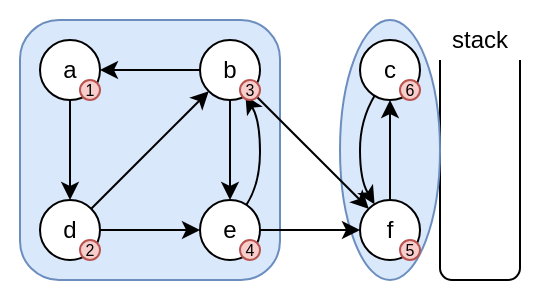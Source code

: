 <mxfile version="26.0.7">
  <diagram name="페이지-1" id="mh9JgGv4HgEYiWX9yYnb">
    <mxGraphModel dx="328" dy="558" grid="1" gridSize="10" guides="1" tooltips="1" connect="1" arrows="1" fold="1" page="1" pageScale="1" pageWidth="1169" pageHeight="1654" math="0" shadow="0">
      <root>
        <mxCell id="0" />
        <mxCell id="1" parent="0" />
        <mxCell id="0GCvr4JyTRtGYyD9AsL9-36" value="" style="rounded=0;whiteSpace=wrap;html=1;strokeColor=none;" vertex="1" parent="1">
          <mxGeometry x="60" y="380" width="270" height="150" as="geometry" />
        </mxCell>
        <mxCell id="0GCvr4JyTRtGYyD9AsL9-61" value="" style="rounded=1;whiteSpace=wrap;html=1;fillColor=#dae8fc;strokeColor=#6c8ebf;" vertex="1" parent="1">
          <mxGeometry x="70" y="390" width="130" height="130" as="geometry" />
        </mxCell>
        <mxCell id="0GCvr4JyTRtGYyD9AsL9-39" value="" style="rounded=1;whiteSpace=wrap;html=1;" vertex="1" parent="1">
          <mxGeometry x="280" y="400" width="40" height="120" as="geometry" />
        </mxCell>
        <mxCell id="0GCvr4JyTRtGYyD9AsL9-40" value="stack" style="text;html=1;align=center;verticalAlign=middle;whiteSpace=wrap;rounded=0;fillColor=default;" vertex="1" parent="1">
          <mxGeometry x="270" y="390" width="60" height="20" as="geometry" />
        </mxCell>
        <mxCell id="0GCvr4JyTRtGYyD9AsL9-60" value="" style="ellipse;whiteSpace=wrap;html=1;fillColor=#dae8fc;strokeColor=#6c8ebf;" vertex="1" parent="1">
          <mxGeometry x="230" y="390" width="50" height="130" as="geometry" />
        </mxCell>
        <mxCell id="0GCvr4JyTRtGYyD9AsL9-15" value="a" style="ellipse;whiteSpace=wrap;html=1;aspect=fixed;" vertex="1" parent="1">
          <mxGeometry x="80" y="400" width="30" height="30" as="geometry" />
        </mxCell>
        <mxCell id="0GCvr4JyTRtGYyD9AsL9-16" value="b" style="ellipse;whiteSpace=wrap;html=1;aspect=fixed;" vertex="1" parent="1">
          <mxGeometry x="160" y="400" width="30" height="30" as="geometry" />
        </mxCell>
        <mxCell id="0GCvr4JyTRtGYyD9AsL9-17" value="d" style="ellipse;whiteSpace=wrap;html=1;aspect=fixed;" vertex="1" parent="1">
          <mxGeometry x="80" y="480" width="30" height="30" as="geometry" />
        </mxCell>
        <mxCell id="0GCvr4JyTRtGYyD9AsL9-18" value="c" style="ellipse;whiteSpace=wrap;html=1;aspect=fixed;" vertex="1" parent="1">
          <mxGeometry x="240" y="400" width="30" height="30" as="geometry" />
        </mxCell>
        <mxCell id="0GCvr4JyTRtGYyD9AsL9-19" value="e" style="ellipse;whiteSpace=wrap;html=1;aspect=fixed;" vertex="1" parent="1">
          <mxGeometry x="160" y="480" width="30" height="30" as="geometry" />
        </mxCell>
        <mxCell id="0GCvr4JyTRtGYyD9AsL9-20" value="f" style="ellipse;whiteSpace=wrap;html=1;aspect=fixed;" vertex="1" parent="1">
          <mxGeometry x="240" y="480" width="30" height="30" as="geometry" />
        </mxCell>
        <mxCell id="0GCvr4JyTRtGYyD9AsL9-24" value="" style="endArrow=classic;html=1;rounded=0;" edge="1" parent="1" source="0GCvr4JyTRtGYyD9AsL9-16" target="0GCvr4JyTRtGYyD9AsL9-20">
          <mxGeometry width="50" height="50" relative="1" as="geometry">
            <mxPoint x="180" y="495" as="sourcePoint" />
            <mxPoint x="200" y="470" as="targetPoint" />
          </mxGeometry>
        </mxCell>
        <mxCell id="0GCvr4JyTRtGYyD9AsL9-28" value="" style="endArrow=classic;html=1;rounded=0;" edge="1" parent="1" source="0GCvr4JyTRtGYyD9AsL9-16" target="0GCvr4JyTRtGYyD9AsL9-15">
          <mxGeometry width="50" height="50" relative="1" as="geometry">
            <mxPoint x="160" y="450" as="sourcePoint" />
            <mxPoint x="110" y="450" as="targetPoint" />
          </mxGeometry>
        </mxCell>
        <mxCell id="0GCvr4JyTRtGYyD9AsL9-29" value="" style="endArrow=classic;html=1;rounded=0;" edge="1" parent="1" source="0GCvr4JyTRtGYyD9AsL9-17" target="0GCvr4JyTRtGYyD9AsL9-19">
          <mxGeometry width="50" height="50" relative="1" as="geometry">
            <mxPoint x="150" y="520" as="sourcePoint" />
            <mxPoint x="200" y="470" as="targetPoint" />
          </mxGeometry>
        </mxCell>
        <mxCell id="0GCvr4JyTRtGYyD9AsL9-30" value="" style="endArrow=classic;html=1;rounded=0;" edge="1" parent="1" source="0GCvr4JyTRtGYyD9AsL9-20" target="0GCvr4JyTRtGYyD9AsL9-18">
          <mxGeometry width="50" height="50" relative="1" as="geometry">
            <mxPoint x="150" y="520" as="sourcePoint" />
            <mxPoint x="330" y="460" as="targetPoint" />
          </mxGeometry>
        </mxCell>
        <mxCell id="0GCvr4JyTRtGYyD9AsL9-31" value="" style="endArrow=classic;html=1;rounded=0;" edge="1" parent="1" source="0GCvr4JyTRtGYyD9AsL9-17" target="0GCvr4JyTRtGYyD9AsL9-16">
          <mxGeometry width="50" height="50" relative="1" as="geometry">
            <mxPoint x="220" y="560" as="sourcePoint" />
            <mxPoint x="200" y="470" as="targetPoint" />
          </mxGeometry>
        </mxCell>
        <mxCell id="0GCvr4JyTRtGYyD9AsL9-32" value="" style="endArrow=classic;html=1;rounded=0;" edge="1" parent="1" source="0GCvr4JyTRtGYyD9AsL9-19" target="0GCvr4JyTRtGYyD9AsL9-20">
          <mxGeometry width="50" height="50" relative="1" as="geometry">
            <mxPoint x="230" y="520" as="sourcePoint" />
            <mxPoint x="280" y="470" as="targetPoint" />
          </mxGeometry>
        </mxCell>
        <mxCell id="0GCvr4JyTRtGYyD9AsL9-33" value="" style="endArrow=classic;html=1;rounded=0;" edge="1" parent="1" source="0GCvr4JyTRtGYyD9AsL9-16" target="0GCvr4JyTRtGYyD9AsL9-19">
          <mxGeometry width="50" height="50" relative="1" as="geometry">
            <mxPoint x="200" y="540" as="sourcePoint" />
            <mxPoint x="243.417" y="504.53" as="targetPoint" />
          </mxGeometry>
        </mxCell>
        <mxCell id="0GCvr4JyTRtGYyD9AsL9-34" value="" style="endArrow=classic;html=1;rounded=0;" edge="1" parent="1" source="0GCvr4JyTRtGYyD9AsL9-15" target="0GCvr4JyTRtGYyD9AsL9-17">
          <mxGeometry width="50" height="50" relative="1" as="geometry">
            <mxPoint x="335.0" y="480" as="sourcePoint" />
            <mxPoint x="200" y="470" as="targetPoint" />
          </mxGeometry>
        </mxCell>
        <mxCell id="0GCvr4JyTRtGYyD9AsL9-35" value="" style="curved=1;endArrow=classic;html=1;rounded=0;" edge="1" parent="1" source="0GCvr4JyTRtGYyD9AsL9-18" target="0GCvr4JyTRtGYyD9AsL9-20">
          <mxGeometry width="50" height="50" relative="1" as="geometry">
            <mxPoint x="150" y="520" as="sourcePoint" />
            <mxPoint x="200" y="470" as="targetPoint" />
            <Array as="points">
              <mxPoint x="240" y="440" />
              <mxPoint x="240" y="470" />
            </Array>
          </mxGeometry>
        </mxCell>
        <mxCell id="0GCvr4JyTRtGYyD9AsL9-38" value="" style="curved=1;endArrow=classic;html=1;rounded=0;" edge="1" parent="1" source="0GCvr4JyTRtGYyD9AsL9-19" target="0GCvr4JyTRtGYyD9AsL9-16">
          <mxGeometry width="50" height="50" relative="1" as="geometry">
            <mxPoint x="190" y="430" as="sourcePoint" />
            <mxPoint x="190" y="484" as="targetPoint" />
            <Array as="points">
              <mxPoint x="190" y="472" />
              <mxPoint x="190" y="440" />
            </Array>
          </mxGeometry>
        </mxCell>
        <mxCell id="0GCvr4JyTRtGYyD9AsL9-41" value="1" style="ellipse;whiteSpace=wrap;html=1;aspect=fixed;fillColor=#f8cecc;strokeColor=#b85450;fontSize=8;" vertex="1" parent="1">
          <mxGeometry x="100" y="420" width="10" height="10" as="geometry" />
        </mxCell>
        <mxCell id="0GCvr4JyTRtGYyD9AsL9-47" value="2" style="ellipse;whiteSpace=wrap;html=1;aspect=fixed;fillColor=#f8cecc;strokeColor=#b85450;fontSize=8;" vertex="1" parent="1">
          <mxGeometry x="100" y="500" width="10" height="10" as="geometry" />
        </mxCell>
        <mxCell id="0GCvr4JyTRtGYyD9AsL9-49" value="3" style="ellipse;whiteSpace=wrap;html=1;aspect=fixed;fillColor=#f8cecc;strokeColor=#b85450;fontSize=8;" vertex="1" parent="1">
          <mxGeometry x="180" y="420" width="10" height="10" as="geometry" />
        </mxCell>
        <mxCell id="0GCvr4JyTRtGYyD9AsL9-52" value="4" style="ellipse;whiteSpace=wrap;html=1;aspect=fixed;fillColor=#f8cecc;strokeColor=#b85450;fontSize=8;" vertex="1" parent="1">
          <mxGeometry x="180" y="500" width="10" height="10" as="geometry" />
        </mxCell>
        <mxCell id="0GCvr4JyTRtGYyD9AsL9-54" value="5" style="ellipse;whiteSpace=wrap;html=1;aspect=fixed;fillColor=#f8cecc;strokeColor=#b85450;fontSize=8;" vertex="1" parent="1">
          <mxGeometry x="260" y="500" width="10" height="10" as="geometry" />
        </mxCell>
        <mxCell id="0GCvr4JyTRtGYyD9AsL9-56" value="6" style="ellipse;whiteSpace=wrap;html=1;aspect=fixed;fillColor=#f8cecc;strokeColor=#b85450;fontSize=8;" vertex="1" parent="1">
          <mxGeometry x="260" y="420" width="10" height="10" as="geometry" />
        </mxCell>
      </root>
    </mxGraphModel>
  </diagram>
</mxfile>
